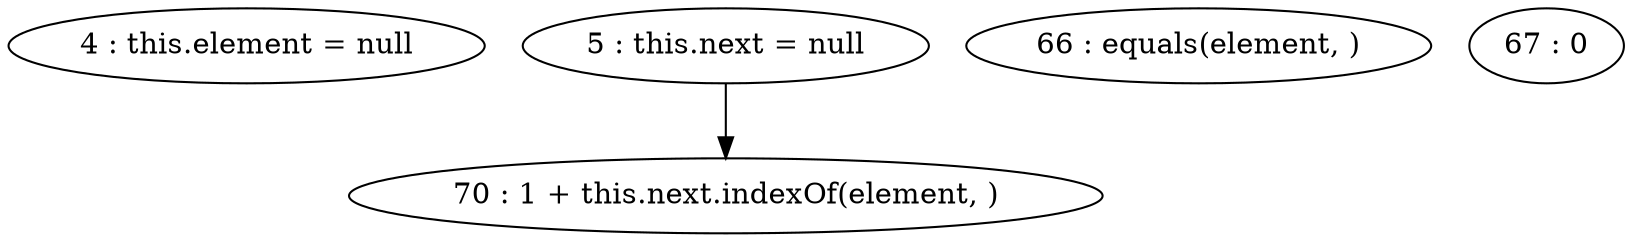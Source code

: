 digraph G {
"4 : this.element = null"
"5 : this.next = null"
"5 : this.next = null" -> "70 : 1 + this.next.indexOf(element, )"
"66 : equals(element, )"
"67 : 0"
"70 : 1 + this.next.indexOf(element, )"
}